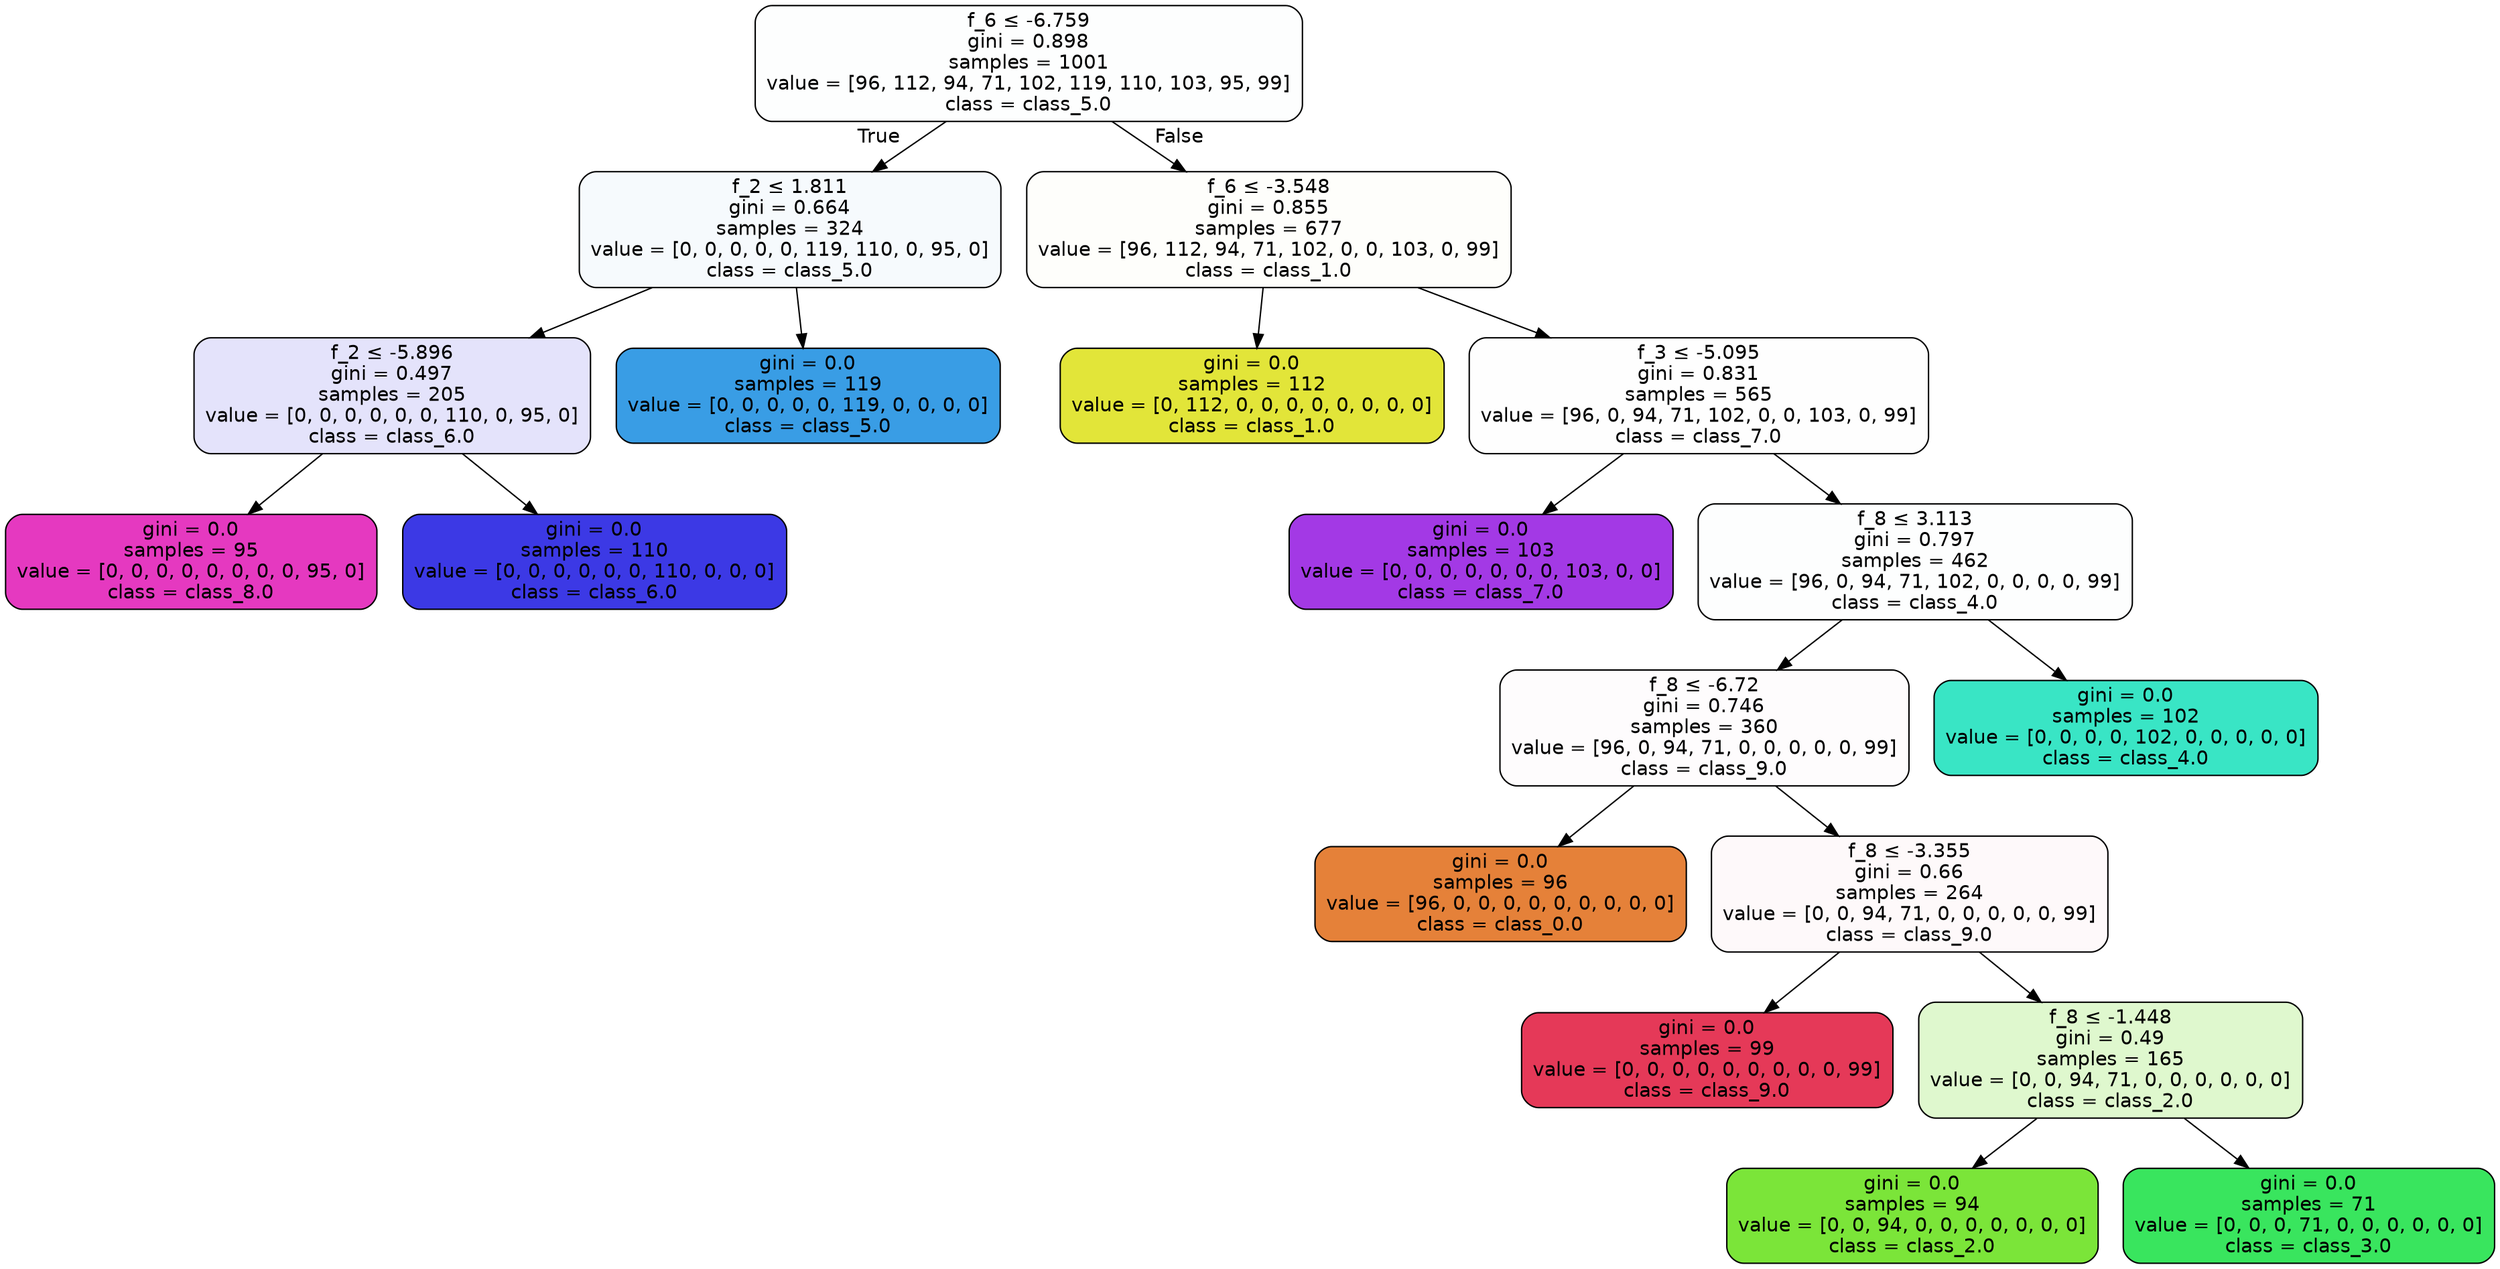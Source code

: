 digraph Tree {
node [shape=box, style="filled, rounded", color="black", fontname=helvetica] ;
edge [fontname=helvetica] ;
0 [label=<f_6 &le; -6.759<br/>gini = 0.898<br/>samples = 1001<br/>value = [96, 112, 94, 71, 102, 119, 110, 103, 95, 99]<br/>class = class_5.0>, fillcolor="#399de502"] ;
1 [label=<f_2 &le; 1.811<br/>gini = 0.664<br/>samples = 324<br/>value = [0, 0, 0, 0, 0, 119, 110, 0, 95, 0]<br/>class = class_5.0>, fillcolor="#399de50b"] ;
0 -> 1 [labeldistance=2.5, labelangle=45, headlabel="True"] ;
2 [label=<f_2 &le; -5.896<br/>gini = 0.497<br/>samples = 205<br/>value = [0, 0, 0, 0, 0, 0, 110, 0, 95, 0]<br/>class = class_6.0>, fillcolor="#3c39e523"] ;
1 -> 2 ;
3 [label=<gini = 0.0<br/>samples = 95<br/>value = [0, 0, 0, 0, 0, 0, 0, 0, 95, 0]<br/>class = class_8.0>, fillcolor="#e539c0ff"] ;
2 -> 3 ;
4 [label=<gini = 0.0<br/>samples = 110<br/>value = [0, 0, 0, 0, 0, 0, 110, 0, 0, 0]<br/>class = class_6.0>, fillcolor="#3c39e5ff"] ;
2 -> 4 ;
5 [label=<gini = 0.0<br/>samples = 119<br/>value = [0, 0, 0, 0, 0, 119, 0, 0, 0, 0]<br/>class = class_5.0>, fillcolor="#399de5ff"] ;
1 -> 5 ;
6 [label=<f_6 &le; -3.548<br/>gini = 0.855<br/>samples = 677<br/>value = [96, 112, 94, 71, 102, 0, 0, 103, 0, 99]<br/>class = class_1.0>, fillcolor="#e2e53904"] ;
0 -> 6 [labeldistance=2.5, labelangle=-45, headlabel="False"] ;
7 [label=<gini = 0.0<br/>samples = 112<br/>value = [0, 112, 0, 0, 0, 0, 0, 0, 0, 0]<br/>class = class_1.0>, fillcolor="#e2e539ff"] ;
6 -> 7 ;
8 [label=<f_3 &le; -5.095<br/>gini = 0.831<br/>samples = 565<br/>value = [96, 0, 94, 71, 102, 0, 0, 103, 0, 99]<br/>class = class_7.0>, fillcolor="#a339e501"] ;
6 -> 8 ;
9 [label=<gini = 0.0<br/>samples = 103<br/>value = [0, 0, 0, 0, 0, 0, 0, 103, 0, 0]<br/>class = class_7.0>, fillcolor="#a339e5ff"] ;
8 -> 9 ;
10 [label=<f_8 &le; 3.113<br/>gini = 0.797<br/>samples = 462<br/>value = [96, 0, 94, 71, 102, 0, 0, 0, 0, 99]<br/>class = class_4.0>, fillcolor="#39e5c502"] ;
8 -> 10 ;
11 [label=<f_8 &le; -6.72<br/>gini = 0.746<br/>samples = 360<br/>value = [96, 0, 94, 71, 0, 0, 0, 0, 0, 99]<br/>class = class_9.0>, fillcolor="#e5395803"] ;
10 -> 11 ;
12 [label=<gini = 0.0<br/>samples = 96<br/>value = [96, 0, 0, 0, 0, 0, 0, 0, 0, 0]<br/>class = class_0.0>, fillcolor="#e58139ff"] ;
11 -> 12 ;
13 [label=<f_8 &le; -3.355<br/>gini = 0.66<br/>samples = 264<br/>value = [0, 0, 94, 71, 0, 0, 0, 0, 0, 99]<br/>class = class_9.0>, fillcolor="#e5395807"] ;
11 -> 13 ;
14 [label=<gini = 0.0<br/>samples = 99<br/>value = [0, 0, 0, 0, 0, 0, 0, 0, 0, 99]<br/>class = class_9.0>, fillcolor="#e53958ff"] ;
13 -> 14 ;
15 [label=<f_8 &le; -1.448<br/>gini = 0.49<br/>samples = 165<br/>value = [0, 0, 94, 71, 0, 0, 0, 0, 0, 0]<br/>class = class_2.0>, fillcolor="#7be5393e"] ;
13 -> 15 ;
16 [label=<gini = 0.0<br/>samples = 94<br/>value = [0, 0, 94, 0, 0, 0, 0, 0, 0, 0]<br/>class = class_2.0>, fillcolor="#7be539ff"] ;
15 -> 16 ;
17 [label=<gini = 0.0<br/>samples = 71<br/>value = [0, 0, 0, 71, 0, 0, 0, 0, 0, 0]<br/>class = class_3.0>, fillcolor="#39e55eff"] ;
15 -> 17 ;
18 [label=<gini = 0.0<br/>samples = 102<br/>value = [0, 0, 0, 0, 102, 0, 0, 0, 0, 0]<br/>class = class_4.0>, fillcolor="#39e5c5ff"] ;
10 -> 18 ;
}
